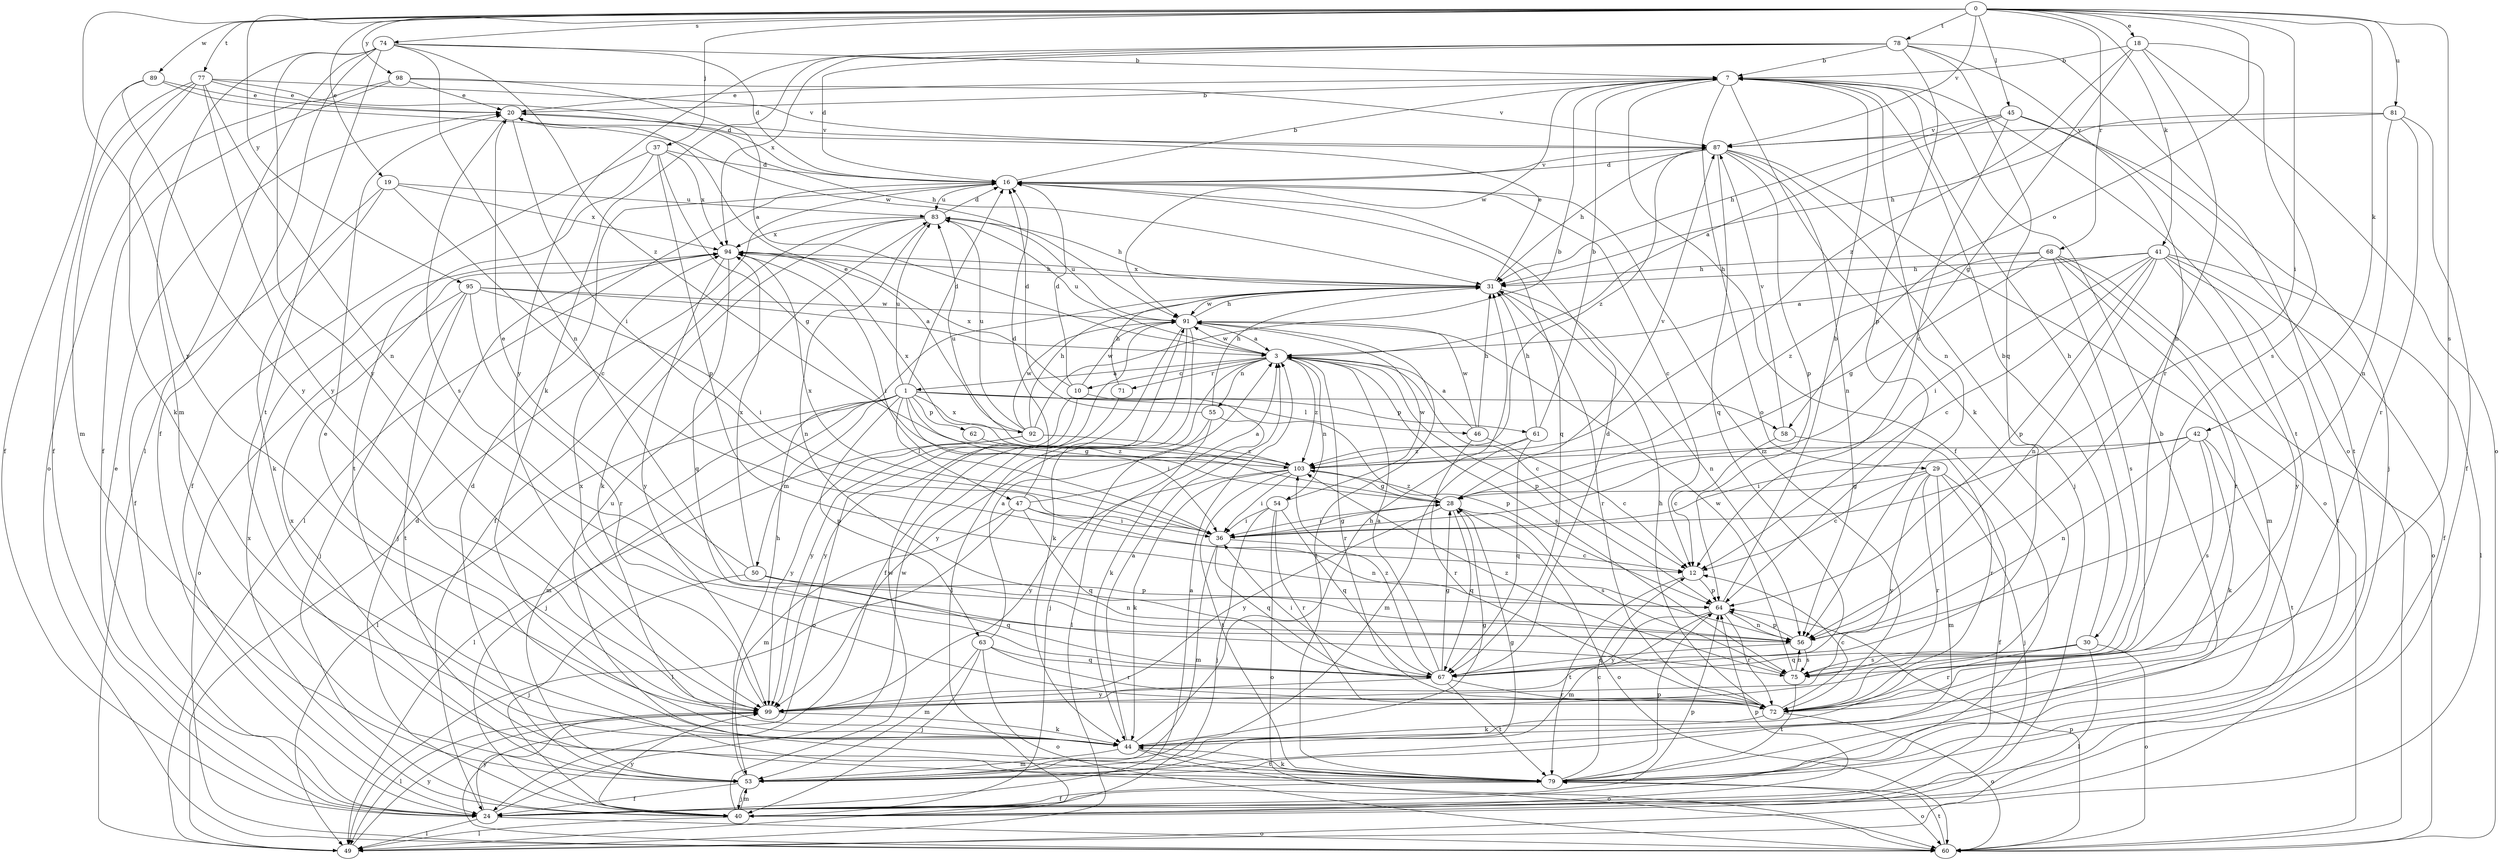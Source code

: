 strict digraph  {
0;
1;
3;
7;
10;
12;
16;
18;
19;
20;
24;
28;
29;
30;
31;
36;
37;
40;
41;
42;
44;
45;
46;
47;
49;
50;
53;
54;
55;
56;
58;
60;
61;
62;
63;
64;
67;
68;
71;
72;
74;
75;
77;
78;
79;
81;
83;
87;
89;
91;
92;
94;
95;
98;
99;
103;
0 -> 18  [label=e];
0 -> 19  [label=e];
0 -> 36  [label=i];
0 -> 37  [label=j];
0 -> 41  [label=k];
0 -> 42  [label=k];
0 -> 45  [label=l];
0 -> 58  [label=o];
0 -> 68  [label=r];
0 -> 74  [label=s];
0 -> 75  [label=s];
0 -> 77  [label=t];
0 -> 78  [label=t];
0 -> 81  [label=u];
0 -> 87  [label=v];
0 -> 89  [label=w];
0 -> 95  [label=y];
0 -> 98  [label=y];
0 -> 99  [label=y];
1 -> 16  [label=d];
1 -> 28  [label=g];
1 -> 36  [label=i];
1 -> 40  [label=j];
1 -> 46  [label=l];
1 -> 47  [label=l];
1 -> 49  [label=l];
1 -> 50  [label=m];
1 -> 53  [label=m];
1 -> 58  [label=o];
1 -> 61  [label=p];
1 -> 62  [label=p];
1 -> 63  [label=p];
1 -> 83  [label=u];
1 -> 92  [label=x];
3 -> 1  [label=a];
3 -> 10  [label=c];
3 -> 12  [label=c];
3 -> 54  [label=n];
3 -> 55  [label=n];
3 -> 64  [label=p];
3 -> 71  [label=r];
3 -> 72  [label=r];
3 -> 75  [label=s];
3 -> 83  [label=u];
3 -> 91  [label=w];
3 -> 99  [label=y];
3 -> 103  [label=z];
7 -> 20  [label=e];
7 -> 24  [label=f];
7 -> 29  [label=h];
7 -> 30  [label=h];
7 -> 44  [label=k];
7 -> 56  [label=n];
7 -> 79  [label=t];
7 -> 91  [label=w];
10 -> 16  [label=d];
10 -> 60  [label=o];
10 -> 64  [label=p];
10 -> 91  [label=w];
10 -> 94  [label=x];
10 -> 99  [label=y];
12 -> 64  [label=p];
12 -> 79  [label=t];
16 -> 7  [label=b];
16 -> 12  [label=c];
16 -> 49  [label=l];
16 -> 67  [label=q];
16 -> 72  [label=r];
16 -> 83  [label=u];
16 -> 87  [label=v];
18 -> 7  [label=b];
18 -> 28  [label=g];
18 -> 56  [label=n];
18 -> 60  [label=o];
18 -> 75  [label=s];
18 -> 103  [label=z];
19 -> 12  [label=c];
19 -> 24  [label=f];
19 -> 44  [label=k];
19 -> 83  [label=u];
19 -> 94  [label=x];
20 -> 7  [label=b];
20 -> 31  [label=h];
20 -> 36  [label=i];
20 -> 75  [label=s];
20 -> 87  [label=v];
24 -> 3  [label=a];
24 -> 20  [label=e];
24 -> 49  [label=l];
24 -> 60  [label=o];
24 -> 64  [label=p];
24 -> 91  [label=w];
24 -> 99  [label=y];
28 -> 36  [label=i];
28 -> 60  [label=o];
28 -> 67  [label=q];
28 -> 75  [label=s];
28 -> 87  [label=v];
28 -> 99  [label=y];
28 -> 103  [label=z];
29 -> 12  [label=c];
29 -> 24  [label=f];
29 -> 28  [label=g];
29 -> 40  [label=j];
29 -> 53  [label=m];
29 -> 72  [label=r];
29 -> 99  [label=y];
30 -> 7  [label=b];
30 -> 49  [label=l];
30 -> 60  [label=o];
30 -> 67  [label=q];
30 -> 72  [label=r];
30 -> 75  [label=s];
31 -> 20  [label=e];
31 -> 56  [label=n];
31 -> 72  [label=r];
31 -> 91  [label=w];
31 -> 94  [label=x];
36 -> 12  [label=c];
36 -> 28  [label=g];
36 -> 53  [label=m];
36 -> 67  [label=q];
36 -> 94  [label=x];
37 -> 16  [label=d];
37 -> 24  [label=f];
37 -> 28  [label=g];
37 -> 64  [label=p];
37 -> 79  [label=t];
37 -> 94  [label=x];
40 -> 49  [label=l];
40 -> 53  [label=m];
40 -> 64  [label=p];
40 -> 91  [label=w];
40 -> 94  [label=x];
40 -> 99  [label=y];
41 -> 12  [label=c];
41 -> 24  [label=f];
41 -> 31  [label=h];
41 -> 36  [label=i];
41 -> 49  [label=l];
41 -> 56  [label=n];
41 -> 64  [label=p];
41 -> 79  [label=t];
41 -> 99  [label=y];
41 -> 103  [label=z];
42 -> 36  [label=i];
42 -> 44  [label=k];
42 -> 56  [label=n];
42 -> 75  [label=s];
42 -> 79  [label=t];
42 -> 103  [label=z];
44 -> 3  [label=a];
44 -> 20  [label=e];
44 -> 28  [label=g];
44 -> 31  [label=h];
44 -> 53  [label=m];
44 -> 60  [label=o];
44 -> 79  [label=t];
45 -> 3  [label=a];
45 -> 12  [label=c];
45 -> 31  [label=h];
45 -> 40  [label=j];
45 -> 79  [label=t];
45 -> 87  [label=v];
46 -> 3  [label=a];
46 -> 12  [label=c];
46 -> 31  [label=h];
46 -> 72  [label=r];
46 -> 91  [label=w];
47 -> 3  [label=a];
47 -> 16  [label=d];
47 -> 36  [label=i];
47 -> 49  [label=l];
47 -> 53  [label=m];
47 -> 56  [label=n];
47 -> 67  [label=q];
49 -> 16  [label=d];
49 -> 99  [label=y];
50 -> 20  [label=e];
50 -> 40  [label=j];
50 -> 56  [label=n];
50 -> 64  [label=p];
50 -> 67  [label=q];
50 -> 94  [label=x];
53 -> 16  [label=d];
53 -> 24  [label=f];
53 -> 28  [label=g];
53 -> 31  [label=h];
53 -> 40  [label=j];
53 -> 94  [label=x];
54 -> 36  [label=i];
54 -> 40  [label=j];
54 -> 60  [label=o];
54 -> 67  [label=q];
54 -> 72  [label=r];
54 -> 91  [label=w];
55 -> 16  [label=d];
55 -> 31  [label=h];
55 -> 40  [label=j];
55 -> 44  [label=k];
55 -> 49  [label=l];
56 -> 64  [label=p];
56 -> 67  [label=q];
56 -> 75  [label=s];
58 -> 12  [label=c];
58 -> 72  [label=r];
58 -> 87  [label=v];
60 -> 64  [label=p];
60 -> 79  [label=t];
61 -> 7  [label=b];
61 -> 31  [label=h];
61 -> 53  [label=m];
61 -> 67  [label=q];
61 -> 103  [label=z];
62 -> 103  [label=z];
63 -> 3  [label=a];
63 -> 40  [label=j];
63 -> 53  [label=m];
63 -> 60  [label=o];
63 -> 67  [label=q];
63 -> 72  [label=r];
64 -> 7  [label=b];
64 -> 53  [label=m];
64 -> 56  [label=n];
64 -> 72  [label=r];
64 -> 99  [label=y];
67 -> 3  [label=a];
67 -> 16  [label=d];
67 -> 28  [label=g];
67 -> 36  [label=i];
67 -> 72  [label=r];
67 -> 79  [label=t];
67 -> 99  [label=y];
67 -> 103  [label=z];
68 -> 3  [label=a];
68 -> 28  [label=g];
68 -> 31  [label=h];
68 -> 53  [label=m];
68 -> 60  [label=o];
68 -> 72  [label=r];
68 -> 75  [label=s];
71 -> 31  [label=h];
71 -> 99  [label=y];
72 -> 12  [label=c];
72 -> 31  [label=h];
72 -> 44  [label=k];
72 -> 60  [label=o];
74 -> 7  [label=b];
74 -> 16  [label=d];
74 -> 24  [label=f];
74 -> 49  [label=l];
74 -> 53  [label=m];
74 -> 56  [label=n];
74 -> 79  [label=t];
74 -> 99  [label=y];
74 -> 103  [label=z];
75 -> 56  [label=n];
75 -> 79  [label=t];
75 -> 91  [label=w];
75 -> 103  [label=z];
77 -> 16  [label=d];
77 -> 20  [label=e];
77 -> 24  [label=f];
77 -> 44  [label=k];
77 -> 53  [label=m];
77 -> 56  [label=n];
77 -> 87  [label=v];
77 -> 99  [label=y];
78 -> 7  [label=b];
78 -> 16  [label=d];
78 -> 44  [label=k];
78 -> 60  [label=o];
78 -> 64  [label=p];
78 -> 67  [label=q];
78 -> 72  [label=r];
78 -> 94  [label=x];
78 -> 99  [label=y];
79 -> 7  [label=b];
79 -> 12  [label=c];
79 -> 24  [label=f];
79 -> 44  [label=k];
79 -> 60  [label=o];
79 -> 64  [label=p];
79 -> 83  [label=u];
81 -> 24  [label=f];
81 -> 31  [label=h];
81 -> 56  [label=n];
81 -> 72  [label=r];
81 -> 87  [label=v];
83 -> 16  [label=d];
83 -> 24  [label=f];
83 -> 31  [label=h];
83 -> 44  [label=k];
83 -> 56  [label=n];
83 -> 94  [label=x];
87 -> 16  [label=d];
87 -> 31  [label=h];
87 -> 40  [label=j];
87 -> 56  [label=n];
87 -> 60  [label=o];
87 -> 64  [label=p];
87 -> 67  [label=q];
87 -> 103  [label=z];
89 -> 20  [label=e];
89 -> 24  [label=f];
89 -> 91  [label=w];
89 -> 99  [label=y];
91 -> 3  [label=a];
91 -> 24  [label=f];
91 -> 31  [label=h];
91 -> 44  [label=k];
91 -> 49  [label=l];
91 -> 79  [label=t];
91 -> 83  [label=u];
92 -> 7  [label=b];
92 -> 20  [label=e];
92 -> 31  [label=h];
92 -> 49  [label=l];
92 -> 83  [label=u];
92 -> 91  [label=w];
92 -> 99  [label=y];
92 -> 103  [label=z];
94 -> 31  [label=h];
94 -> 36  [label=i];
94 -> 40  [label=j];
94 -> 67  [label=q];
94 -> 99  [label=y];
95 -> 3  [label=a];
95 -> 36  [label=i];
95 -> 40  [label=j];
95 -> 60  [label=o];
95 -> 72  [label=r];
95 -> 79  [label=t];
95 -> 91  [label=w];
98 -> 3  [label=a];
98 -> 20  [label=e];
98 -> 24  [label=f];
98 -> 60  [label=o];
98 -> 87  [label=v];
99 -> 44  [label=k];
99 -> 49  [label=l];
99 -> 94  [label=x];
103 -> 28  [label=g];
103 -> 36  [label=i];
103 -> 44  [label=k];
103 -> 79  [label=t];
103 -> 83  [label=u];
103 -> 94  [label=x];
103 -> 99  [label=y];
}
